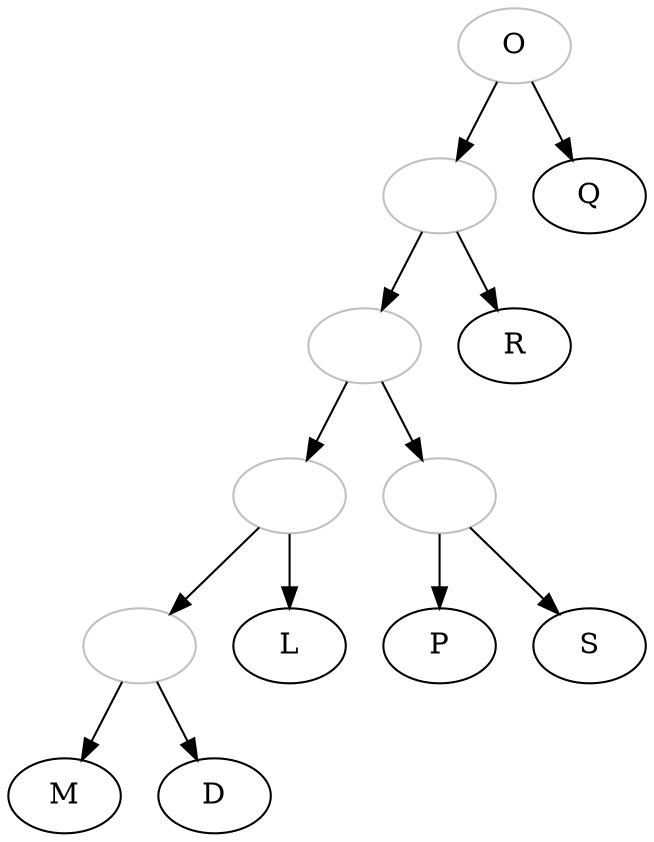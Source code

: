 digraph {
1[label="", color="grey"];
2[label="", color="grey"];
3[label="", color="grey"];
4[label="", color="grey"];
5[label="", color="grey"];
O[color="grey"];
O->1;
1->2;
2->3;
3->L;
3->4;
4->M;
4->D;
2->5;
5->P;
5->S;
1->R;
O->Q;
}
